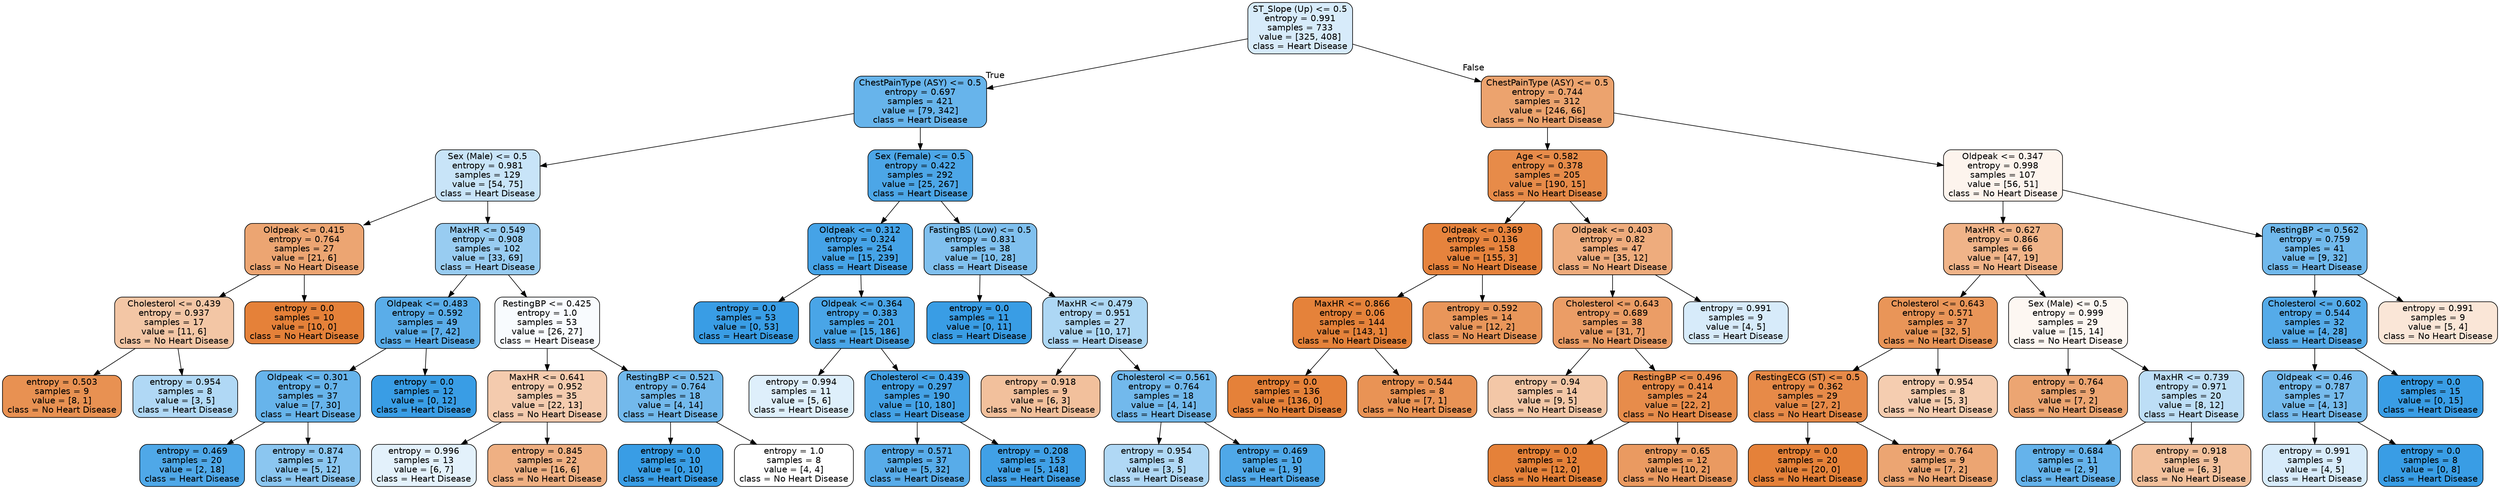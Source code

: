 digraph Tree {
node [shape=box, style="filled, rounded", color="black", fontname="helvetica"] ;
edge [fontname="helvetica"] ;
0 [label="ST_Slope (Up) <= 0.5\nentropy = 0.991\nsamples = 733\nvalue = [325, 408]\nclass = Heart Disease", fillcolor="#d7ebfa"] ;
1 [label="ChestPainType (ASY) <= 0.5\nentropy = 0.697\nsamples = 421\nvalue = [79, 342]\nclass = Heart Disease", fillcolor="#67b4eb"] ;
0 -> 1 [labeldistance=2.5, labelangle=45, headlabel="True"] ;
2 [label="Sex (Male) <= 0.5\nentropy = 0.981\nsamples = 129\nvalue = [54, 75]\nclass = Heart Disease", fillcolor="#c8e4f8"] ;
1 -> 2 ;
3 [label="Oldpeak <= 0.415\nentropy = 0.764\nsamples = 27\nvalue = [21, 6]\nclass = No Heart Disease", fillcolor="#eca572"] ;
2 -> 3 ;
4 [label="Cholesterol <= 0.439\nentropy = 0.937\nsamples = 17\nvalue = [11, 6]\nclass = No Heart Disease", fillcolor="#f3c6a5"] ;
3 -> 4 ;
5 [label="entropy = 0.503\nsamples = 9\nvalue = [8, 1]\nclass = No Heart Disease", fillcolor="#e89152"] ;
4 -> 5 ;
6 [label="entropy = 0.954\nsamples = 8\nvalue = [3, 5]\nclass = Heart Disease", fillcolor="#b0d8f5"] ;
4 -> 6 ;
7 [label="entropy = 0.0\nsamples = 10\nvalue = [10, 0]\nclass = No Heart Disease", fillcolor="#e58139"] ;
3 -> 7 ;
8 [label="MaxHR <= 0.549\nentropy = 0.908\nsamples = 102\nvalue = [33, 69]\nclass = Heart Disease", fillcolor="#98ccf1"] ;
2 -> 8 ;
9 [label="Oldpeak <= 0.483\nentropy = 0.592\nsamples = 49\nvalue = [7, 42]\nclass = Heart Disease", fillcolor="#5aade9"] ;
8 -> 9 ;
10 [label="Oldpeak <= 0.301\nentropy = 0.7\nsamples = 37\nvalue = [7, 30]\nclass = Heart Disease", fillcolor="#67b4eb"] ;
9 -> 10 ;
11 [label="entropy = 0.469\nsamples = 20\nvalue = [2, 18]\nclass = Heart Disease", fillcolor="#4fa8e8"] ;
10 -> 11 ;
12 [label="entropy = 0.874\nsamples = 17\nvalue = [5, 12]\nclass = Heart Disease", fillcolor="#8bc6f0"] ;
10 -> 12 ;
13 [label="entropy = 0.0\nsamples = 12\nvalue = [0, 12]\nclass = Heart Disease", fillcolor="#399de5"] ;
9 -> 13 ;
14 [label="RestingBP <= 0.425\nentropy = 1.0\nsamples = 53\nvalue = [26, 27]\nclass = Heart Disease", fillcolor="#f8fbfe"] ;
8 -> 14 ;
15 [label="MaxHR <= 0.641\nentropy = 0.952\nsamples = 35\nvalue = [22, 13]\nclass = No Heart Disease", fillcolor="#f4cbae"] ;
14 -> 15 ;
16 [label="entropy = 0.996\nsamples = 13\nvalue = [6, 7]\nclass = Heart Disease", fillcolor="#e3f1fb"] ;
15 -> 16 ;
17 [label="entropy = 0.845\nsamples = 22\nvalue = [16, 6]\nclass = No Heart Disease", fillcolor="#efb083"] ;
15 -> 17 ;
18 [label="RestingBP <= 0.521\nentropy = 0.764\nsamples = 18\nvalue = [4, 14]\nclass = Heart Disease", fillcolor="#72b9ec"] ;
14 -> 18 ;
19 [label="entropy = 0.0\nsamples = 10\nvalue = [0, 10]\nclass = Heart Disease", fillcolor="#399de5"] ;
18 -> 19 ;
20 [label="entropy = 1.0\nsamples = 8\nvalue = [4, 4]\nclass = No Heart Disease", fillcolor="#ffffff"] ;
18 -> 20 ;
21 [label="Sex (Female) <= 0.5\nentropy = 0.422\nsamples = 292\nvalue = [25, 267]\nclass = Heart Disease", fillcolor="#4ca6e7"] ;
1 -> 21 ;
22 [label="Oldpeak <= 0.312\nentropy = 0.324\nsamples = 254\nvalue = [15, 239]\nclass = Heart Disease", fillcolor="#45a3e7"] ;
21 -> 22 ;
23 [label="entropy = 0.0\nsamples = 53\nvalue = [0, 53]\nclass = Heart Disease", fillcolor="#399de5"] ;
22 -> 23 ;
24 [label="Oldpeak <= 0.364\nentropy = 0.383\nsamples = 201\nvalue = [15, 186]\nclass = Heart Disease", fillcolor="#49a5e7"] ;
22 -> 24 ;
25 [label="entropy = 0.994\nsamples = 11\nvalue = [5, 6]\nclass = Heart Disease", fillcolor="#deeffb"] ;
24 -> 25 ;
26 [label="Cholesterol <= 0.439\nentropy = 0.297\nsamples = 190\nvalue = [10, 180]\nclass = Heart Disease", fillcolor="#44a2e6"] ;
24 -> 26 ;
27 [label="entropy = 0.571\nsamples = 37\nvalue = [5, 32]\nclass = Heart Disease", fillcolor="#58ace9"] ;
26 -> 27 ;
28 [label="entropy = 0.208\nsamples = 153\nvalue = [5, 148]\nclass = Heart Disease", fillcolor="#40a0e6"] ;
26 -> 28 ;
29 [label="FastingBS (Low) <= 0.5\nentropy = 0.831\nsamples = 38\nvalue = [10, 28]\nclass = Heart Disease", fillcolor="#80c0ee"] ;
21 -> 29 ;
30 [label="entropy = 0.0\nsamples = 11\nvalue = [0, 11]\nclass = Heart Disease", fillcolor="#399de5"] ;
29 -> 30 ;
31 [label="MaxHR <= 0.479\nentropy = 0.951\nsamples = 27\nvalue = [10, 17]\nclass = Heart Disease", fillcolor="#add7f4"] ;
29 -> 31 ;
32 [label="entropy = 0.918\nsamples = 9\nvalue = [6, 3]\nclass = No Heart Disease", fillcolor="#f2c09c"] ;
31 -> 32 ;
33 [label="Cholesterol <= 0.561\nentropy = 0.764\nsamples = 18\nvalue = [4, 14]\nclass = Heart Disease", fillcolor="#72b9ec"] ;
31 -> 33 ;
34 [label="entropy = 0.954\nsamples = 8\nvalue = [3, 5]\nclass = Heart Disease", fillcolor="#b0d8f5"] ;
33 -> 34 ;
35 [label="entropy = 0.469\nsamples = 10\nvalue = [1, 9]\nclass = Heart Disease", fillcolor="#4fa8e8"] ;
33 -> 35 ;
36 [label="ChestPainType (ASY) <= 0.5\nentropy = 0.744\nsamples = 312\nvalue = [246, 66]\nclass = No Heart Disease", fillcolor="#eca36e"] ;
0 -> 36 [labeldistance=2.5, labelangle=-45, headlabel="False"] ;
37 [label="Age <= 0.582\nentropy = 0.378\nsamples = 205\nvalue = [190, 15]\nclass = No Heart Disease", fillcolor="#e78b49"] ;
36 -> 37 ;
38 [label="Oldpeak <= 0.369\nentropy = 0.136\nsamples = 158\nvalue = [155, 3]\nclass = No Heart Disease", fillcolor="#e6833d"] ;
37 -> 38 ;
39 [label="MaxHR <= 0.866\nentropy = 0.06\nsamples = 144\nvalue = [143, 1]\nclass = No Heart Disease", fillcolor="#e5823a"] ;
38 -> 39 ;
40 [label="entropy = 0.0\nsamples = 136\nvalue = [136, 0]\nclass = No Heart Disease", fillcolor="#e58139"] ;
39 -> 40 ;
41 [label="entropy = 0.544\nsamples = 8\nvalue = [7, 1]\nclass = No Heart Disease", fillcolor="#e99355"] ;
39 -> 41 ;
42 [label="entropy = 0.592\nsamples = 14\nvalue = [12, 2]\nclass = No Heart Disease", fillcolor="#e9965a"] ;
38 -> 42 ;
43 [label="Oldpeak <= 0.403\nentropy = 0.82\nsamples = 47\nvalue = [35, 12]\nclass = No Heart Disease", fillcolor="#eeac7d"] ;
37 -> 43 ;
44 [label="Cholesterol <= 0.643\nentropy = 0.689\nsamples = 38\nvalue = [31, 7]\nclass = No Heart Disease", fillcolor="#eb9d66"] ;
43 -> 44 ;
45 [label="entropy = 0.94\nsamples = 14\nvalue = [9, 5]\nclass = No Heart Disease", fillcolor="#f3c7a7"] ;
44 -> 45 ;
46 [label="RestingBP <= 0.496\nentropy = 0.414\nsamples = 24\nvalue = [22, 2]\nclass = No Heart Disease", fillcolor="#e78c4b"] ;
44 -> 46 ;
47 [label="entropy = 0.0\nsamples = 12\nvalue = [12, 0]\nclass = No Heart Disease", fillcolor="#e58139"] ;
46 -> 47 ;
48 [label="entropy = 0.65\nsamples = 12\nvalue = [10, 2]\nclass = No Heart Disease", fillcolor="#ea9a61"] ;
46 -> 48 ;
49 [label="entropy = 0.991\nsamples = 9\nvalue = [4, 5]\nclass = Heart Disease", fillcolor="#d7ebfa"] ;
43 -> 49 ;
50 [label="Oldpeak <= 0.347\nentropy = 0.998\nsamples = 107\nvalue = [56, 51]\nclass = No Heart Disease", fillcolor="#fdf4ed"] ;
36 -> 50 ;
51 [label="MaxHR <= 0.627\nentropy = 0.866\nsamples = 66\nvalue = [47, 19]\nclass = No Heart Disease", fillcolor="#f0b489"] ;
50 -> 51 ;
52 [label="Cholesterol <= 0.643\nentropy = 0.571\nsamples = 37\nvalue = [32, 5]\nclass = No Heart Disease", fillcolor="#e99558"] ;
51 -> 52 ;
53 [label="RestingECG (ST) <= 0.5\nentropy = 0.362\nsamples = 29\nvalue = [27, 2]\nclass = No Heart Disease", fillcolor="#e78a48"] ;
52 -> 53 ;
54 [label="entropy = 0.0\nsamples = 20\nvalue = [20, 0]\nclass = No Heart Disease", fillcolor="#e58139"] ;
53 -> 54 ;
55 [label="entropy = 0.764\nsamples = 9\nvalue = [7, 2]\nclass = No Heart Disease", fillcolor="#eca572"] ;
53 -> 55 ;
56 [label="entropy = 0.954\nsamples = 8\nvalue = [5, 3]\nclass = No Heart Disease", fillcolor="#f5cdb0"] ;
52 -> 56 ;
57 [label="Sex (Male) <= 0.5\nentropy = 0.999\nsamples = 29\nvalue = [15, 14]\nclass = No Heart Disease", fillcolor="#fdf7f2"] ;
51 -> 57 ;
58 [label="entropy = 0.764\nsamples = 9\nvalue = [7, 2]\nclass = No Heart Disease", fillcolor="#eca572"] ;
57 -> 58 ;
59 [label="MaxHR <= 0.739\nentropy = 0.971\nsamples = 20\nvalue = [8, 12]\nclass = Heart Disease", fillcolor="#bddef6"] ;
57 -> 59 ;
60 [label="entropy = 0.684\nsamples = 11\nvalue = [2, 9]\nclass = Heart Disease", fillcolor="#65b3eb"] ;
59 -> 60 ;
61 [label="entropy = 0.918\nsamples = 9\nvalue = [6, 3]\nclass = No Heart Disease", fillcolor="#f2c09c"] ;
59 -> 61 ;
62 [label="RestingBP <= 0.562\nentropy = 0.759\nsamples = 41\nvalue = [9, 32]\nclass = Heart Disease", fillcolor="#71b9ec"] ;
50 -> 62 ;
63 [label="Cholesterol <= 0.602\nentropy = 0.544\nsamples = 32\nvalue = [4, 28]\nclass = Heart Disease", fillcolor="#55abe9"] ;
62 -> 63 ;
64 [label="Oldpeak <= 0.46\nentropy = 0.787\nsamples = 17\nvalue = [4, 13]\nclass = Heart Disease", fillcolor="#76bbed"] ;
63 -> 64 ;
65 [label="entropy = 0.991\nsamples = 9\nvalue = [4, 5]\nclass = Heart Disease", fillcolor="#d7ebfa"] ;
64 -> 65 ;
66 [label="entropy = 0.0\nsamples = 8\nvalue = [0, 8]\nclass = Heart Disease", fillcolor="#399de5"] ;
64 -> 66 ;
67 [label="entropy = 0.0\nsamples = 15\nvalue = [0, 15]\nclass = Heart Disease", fillcolor="#399de5"] ;
63 -> 67 ;
68 [label="entropy = 0.991\nsamples = 9\nvalue = [5, 4]\nclass = No Heart Disease", fillcolor="#fae6d7"] ;
62 -> 68 ;
}